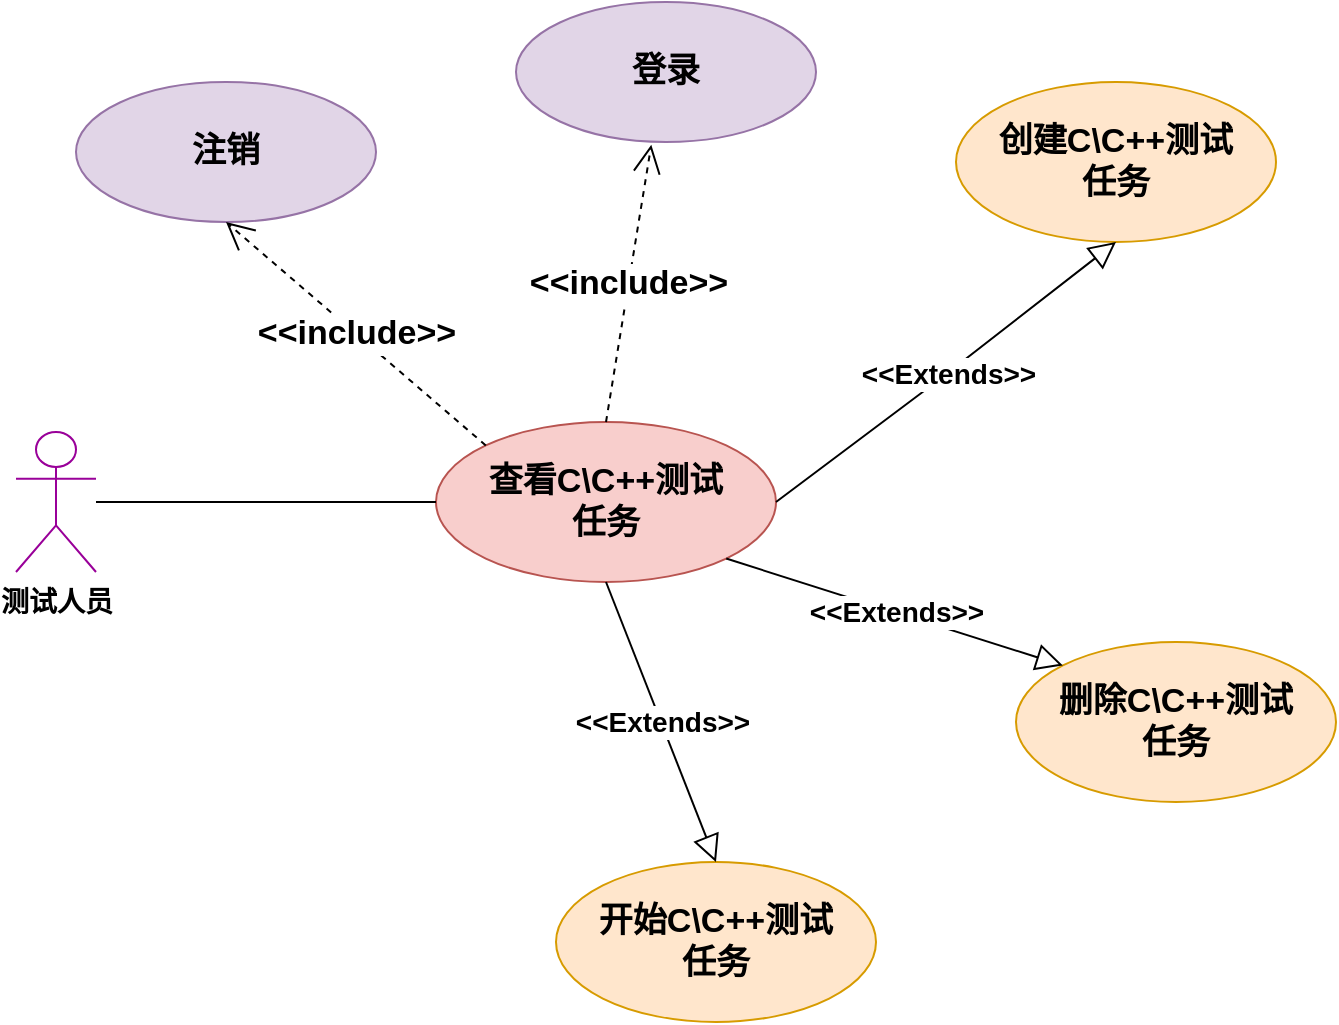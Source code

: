 <mxfile version="21.0.6" type="github">
  <diagram id="0QNdjRsXSifUzwaE3yXo" name="第 1 页">
    <mxGraphModel dx="1360" dy="676" grid="1" gridSize="10" guides="1" tooltips="1" connect="1" arrows="1" fold="1" page="1" pageScale="1" pageWidth="827" pageHeight="1169" math="0" shadow="0">
      <root>
        <mxCell id="0" />
        <mxCell id="1" parent="0" />
        <mxCell id="Wph4KG50UmGnbhIYvJGn-1" value="&lt;b&gt;&lt;font style=&quot;font-size: 14px;&quot;&gt;测试人员&lt;/font&gt;&lt;/b&gt;" style="shape=umlActor;verticalLabelPosition=bottom;verticalAlign=top;html=1;outlineConnect=0;strokeColor=#990099;" parent="1" vertex="1">
          <mxGeometry x="110" y="315" width="40" height="70" as="geometry" />
        </mxCell>
        <mxCell id="Wph4KG50UmGnbhIYvJGn-4" value="&lt;font style=&quot;font-size: 17px;&quot;&gt;&lt;b&gt;登录&lt;/b&gt;&lt;/font&gt;" style="ellipse;whiteSpace=wrap;html=1;fillColor=#e1d5e7;strokeColor=#9673a6;" parent="1" vertex="1">
          <mxGeometry x="360" y="100" width="150" height="70" as="geometry" />
        </mxCell>
        <mxCell id="Wph4KG50UmGnbhIYvJGn-5" value="&lt;b&gt;查看C\C++测试&lt;br&gt;任务&lt;/b&gt;" style="ellipse;whiteSpace=wrap;html=1;fontSize=17;fillColor=#f8cecc;strokeColor=#b85450;" parent="1" vertex="1">
          <mxGeometry x="320" y="310" width="170" height="80" as="geometry" />
        </mxCell>
        <mxCell id="Wph4KG50UmGnbhIYvJGn-6" value="&lt;b&gt;&amp;lt;&amp;lt;include&amp;gt;&amp;gt;&lt;/b&gt;" style="endArrow=open;endSize=12;dashed=1;html=1;rounded=0;fontSize=17;entryX=0.451;entryY=1.02;entryDx=0;entryDy=0;entryPerimeter=0;exitX=0.5;exitY=0;exitDx=0;exitDy=0;" parent="1" source="Wph4KG50UmGnbhIYvJGn-5" target="Wph4KG50UmGnbhIYvJGn-4" edge="1">
          <mxGeometry width="160" relative="1" as="geometry">
            <mxPoint x="330" y="270" as="sourcePoint" />
            <mxPoint x="490" y="270" as="targetPoint" />
          </mxGeometry>
        </mxCell>
        <mxCell id="Wph4KG50UmGnbhIYvJGn-7" value="&lt;b&gt;创建C\C++测试&lt;br&gt;任务&lt;/b&gt;" style="ellipse;whiteSpace=wrap;html=1;fontSize=17;fillColor=#ffe6cc;strokeColor=#d79b00;" parent="1" vertex="1">
          <mxGeometry x="580" y="140" width="160" height="80" as="geometry" />
        </mxCell>
        <mxCell id="Wph4KG50UmGnbhIYvJGn-9" value="" style="endArrow=block;html=1;rounded=0;fontSize=14;entryX=0.5;entryY=1;entryDx=0;entryDy=0;exitX=1;exitY=0.5;exitDx=0;exitDy=0;endFill=0;strokeWidth=1;endSize=11;" parent="1" source="Wph4KG50UmGnbhIYvJGn-5" target="Wph4KG50UmGnbhIYvJGn-7" edge="1">
          <mxGeometry relative="1" as="geometry">
            <mxPoint x="360" y="260" as="sourcePoint" />
            <mxPoint x="460" y="260" as="targetPoint" />
            <Array as="points">
              <mxPoint x="570" y="290" />
            </Array>
          </mxGeometry>
        </mxCell>
        <mxCell id="Wph4KG50UmGnbhIYvJGn-10" value="&amp;lt;&amp;lt;Extends&amp;gt;&amp;gt;" style="edgeLabel;resizable=0;html=1;align=center;verticalAlign=middle;strokeColor=#990099;fontSize=14;fontStyle=1" parent="Wph4KG50UmGnbhIYvJGn-9" connectable="0" vertex="1">
          <mxGeometry relative="1" as="geometry" />
        </mxCell>
        <mxCell id="Wph4KG50UmGnbhIYvJGn-11" value="" style="endArrow=none;html=1;rounded=0;strokeWidth=1;fontSize=14;endSize=11;entryX=0;entryY=0.5;entryDx=0;entryDy=0;" parent="1" source="Wph4KG50UmGnbhIYvJGn-1" target="Wph4KG50UmGnbhIYvJGn-5" edge="1">
          <mxGeometry width="50" height="50" relative="1" as="geometry">
            <mxPoint x="390" y="280" as="sourcePoint" />
            <mxPoint x="440" y="230" as="targetPoint" />
          </mxGeometry>
        </mxCell>
        <mxCell id="NY_yHirFNc_0vGTFGGc1-2" value="&lt;font style=&quot;font-size: 17px;&quot;&gt;&lt;b&gt;注销&lt;/b&gt;&lt;/font&gt;" style="ellipse;whiteSpace=wrap;html=1;fillColor=#e1d5e7;strokeColor=#9673a6;" vertex="1" parent="1">
          <mxGeometry x="140" y="140" width="150" height="70" as="geometry" />
        </mxCell>
        <mxCell id="NY_yHirFNc_0vGTFGGc1-3" value="&lt;b&gt;&amp;lt;&amp;lt;include&amp;gt;&amp;gt;&lt;/b&gt;" style="endArrow=open;endSize=12;dashed=1;html=1;rounded=0;fontSize=17;entryX=0.5;entryY=1;entryDx=0;entryDy=0;exitX=0;exitY=0;exitDx=0;exitDy=0;" edge="1" parent="1" source="Wph4KG50UmGnbhIYvJGn-5" target="NY_yHirFNc_0vGTFGGc1-2">
          <mxGeometry width="160" relative="1" as="geometry">
            <mxPoint x="390" y="320" as="sourcePoint" />
            <mxPoint x="438" y="181" as="targetPoint" />
          </mxGeometry>
        </mxCell>
        <mxCell id="NY_yHirFNc_0vGTFGGc1-4" value="&lt;b&gt;删除C\C++测试&lt;br&gt;任务&lt;/b&gt;" style="ellipse;whiteSpace=wrap;html=1;fontSize=17;fillColor=#ffe6cc;strokeColor=#d79b00;" vertex="1" parent="1">
          <mxGeometry x="610" y="420" width="160" height="80" as="geometry" />
        </mxCell>
        <mxCell id="NY_yHirFNc_0vGTFGGc1-5" value="" style="endArrow=block;html=1;rounded=0;fontSize=14;entryX=0;entryY=0;entryDx=0;entryDy=0;exitX=1;exitY=1;exitDx=0;exitDy=0;endFill=0;strokeWidth=1;endSize=11;" edge="1" parent="1" target="NY_yHirFNc_0vGTFGGc1-4" source="Wph4KG50UmGnbhIYvJGn-5">
          <mxGeometry relative="1" as="geometry">
            <mxPoint x="520" y="630" as="sourcePoint" />
            <mxPoint x="490" y="540" as="targetPoint" />
            <Array as="points" />
          </mxGeometry>
        </mxCell>
        <mxCell id="NY_yHirFNc_0vGTFGGc1-6" value="&amp;lt;&amp;lt;Extends&amp;gt;&amp;gt;" style="edgeLabel;resizable=0;html=1;align=center;verticalAlign=middle;strokeColor=#990099;fontSize=14;fontStyle=1" connectable="0" vertex="1" parent="NY_yHirFNc_0vGTFGGc1-5">
          <mxGeometry relative="1" as="geometry" />
        </mxCell>
        <mxCell id="NY_yHirFNc_0vGTFGGc1-7" value="&lt;b&gt;开始C\C++测试&lt;br&gt;任务&lt;/b&gt;" style="ellipse;whiteSpace=wrap;html=1;fontSize=17;fillColor=#ffe6cc;strokeColor=#d79b00;" vertex="1" parent="1">
          <mxGeometry x="380" y="530" width="160" height="80" as="geometry" />
        </mxCell>
        <mxCell id="NY_yHirFNc_0vGTFGGc1-8" value="" style="endArrow=block;html=1;rounded=0;fontSize=14;entryX=0.5;entryY=0;entryDx=0;entryDy=0;exitX=0.5;exitY=1;exitDx=0;exitDy=0;endFill=0;strokeWidth=1;endSize=11;" edge="1" parent="1" target="NY_yHirFNc_0vGTFGGc1-7" source="Wph4KG50UmGnbhIYvJGn-5">
          <mxGeometry relative="1" as="geometry">
            <mxPoint x="360" y="680" as="sourcePoint" />
            <mxPoint x="330" y="590" as="targetPoint" />
            <Array as="points" />
          </mxGeometry>
        </mxCell>
        <mxCell id="NY_yHirFNc_0vGTFGGc1-9" value="&amp;lt;&amp;lt;Extends&amp;gt;&amp;gt;" style="edgeLabel;resizable=0;html=1;align=center;verticalAlign=middle;strokeColor=#990099;fontSize=14;fontStyle=1" connectable="0" vertex="1" parent="NY_yHirFNc_0vGTFGGc1-8">
          <mxGeometry relative="1" as="geometry" />
        </mxCell>
      </root>
    </mxGraphModel>
  </diagram>
</mxfile>
